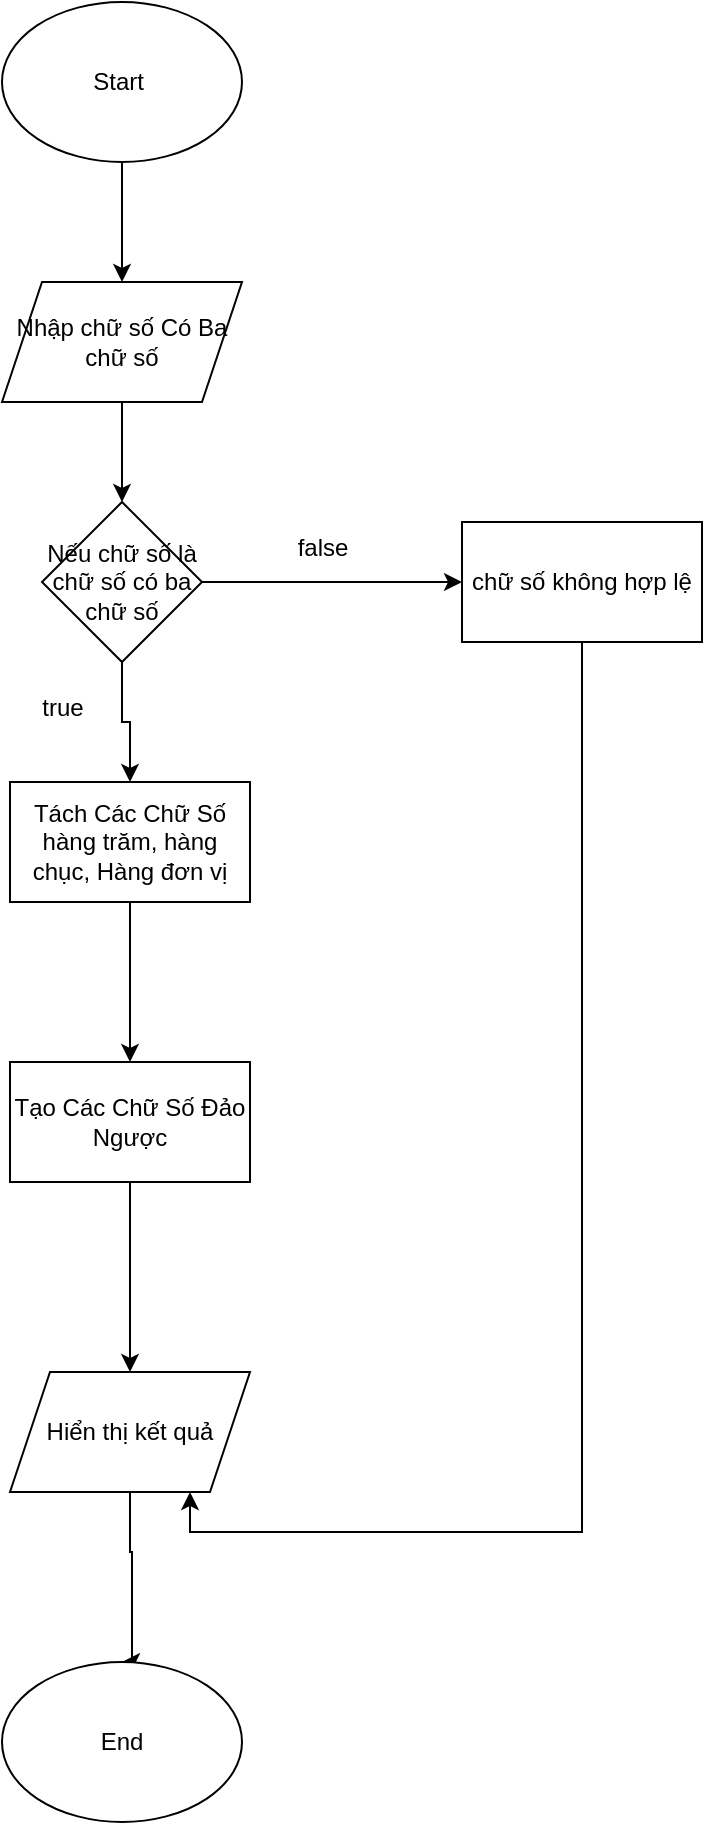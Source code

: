 <mxfile version="25.0.3">
  <diagram name="Trang-1" id="LfwZvAhBuyPUSsQ7puW-">
    <mxGraphModel dx="1006" dy="531" grid="1" gridSize="10" guides="1" tooltips="1" connect="1" arrows="1" fold="1" page="1" pageScale="1" pageWidth="827" pageHeight="1169" math="0" shadow="0">
      <root>
        <mxCell id="0" />
        <mxCell id="1" parent="0" />
        <mxCell id="RIav2LqQlY9Znl0bWKF9-3" value="" style="edgeStyle=orthogonalEdgeStyle;rounded=0;orthogonalLoop=1;jettySize=auto;html=1;entryX=0.5;entryY=0;entryDx=0;entryDy=0;" parent="1" source="RIav2LqQlY9Znl0bWKF9-1" target="W-L2czuYA-lN3ZXjWCzN-1" edge="1">
          <mxGeometry relative="1" as="geometry">
            <mxPoint x="410" y="410" as="targetPoint" />
          </mxGeometry>
        </mxCell>
        <mxCell id="RIav2LqQlY9Znl0bWKF9-1" value="Start&amp;nbsp;" style="ellipse;whiteSpace=wrap;html=1;" parent="1" vertex="1">
          <mxGeometry x="350" y="240" width="120" height="80" as="geometry" />
        </mxCell>
        <mxCell id="RIav2LqQlY9Znl0bWKF9-7" value="" style="edgeStyle=orthogonalEdgeStyle;rounded=0;orthogonalLoop=1;jettySize=auto;html=1;" parent="1" source="RIav2LqQlY9Znl0bWKF9-4" target="RIav2LqQlY9Znl0bWKF9-6" edge="1">
          <mxGeometry relative="1" as="geometry" />
        </mxCell>
        <mxCell id="RIav2LqQlY9Znl0bWKF9-4" value="Tách Các Chữ Số hàng trăm, hàng chục, Hàng đơn vị" style="rounded=0;whiteSpace=wrap;html=1;" parent="1" vertex="1">
          <mxGeometry x="354" y="630" width="120" height="60" as="geometry" />
        </mxCell>
        <mxCell id="RIav2LqQlY9Znl0bWKF9-9" value="" style="edgeStyle=orthogonalEdgeStyle;rounded=0;orthogonalLoop=1;jettySize=auto;html=1;entryX=0.5;entryY=0;entryDx=0;entryDy=0;" parent="1" source="RIav2LqQlY9Znl0bWKF9-6" target="W-L2czuYA-lN3ZXjWCzN-2" edge="1">
          <mxGeometry relative="1" as="geometry">
            <mxPoint x="414" y="910" as="targetPoint" />
          </mxGeometry>
        </mxCell>
        <mxCell id="RIav2LqQlY9Znl0bWKF9-6" value="Tạo Các Chữ Số Đảo Ngược" style="whiteSpace=wrap;html=1;rounded=0;" parent="1" vertex="1">
          <mxGeometry x="354" y="770" width="120" height="60" as="geometry" />
        </mxCell>
        <mxCell id="RIav2LqQlY9Znl0bWKF9-11" style="edgeStyle=orthogonalEdgeStyle;rounded=0;orthogonalLoop=1;jettySize=auto;html=1;exitX=0.5;exitY=1;exitDx=0;exitDy=0;entryX=0.5;entryY=0;entryDx=0;entryDy=0;" parent="1" source="W-L2czuYA-lN3ZXjWCzN-2" target="RIav2LqQlY9Znl0bWKF9-10" edge="1">
          <mxGeometry relative="1" as="geometry">
            <mxPoint x="414" y="970" as="sourcePoint" />
            <mxPoint x="414" y="1045" as="targetPoint" />
            <Array as="points">
              <mxPoint x="414" y="1015" />
              <mxPoint x="415" y="1015" />
              <mxPoint x="415" y="1070" />
            </Array>
          </mxGeometry>
        </mxCell>
        <mxCell id="RIav2LqQlY9Znl0bWKF9-10" value="End" style="ellipse;whiteSpace=wrap;html=1;" parent="1" vertex="1">
          <mxGeometry x="350" y="1070" width="120" height="80" as="geometry" />
        </mxCell>
        <mxCell id="W-L2czuYA-lN3ZXjWCzN-5" style="edgeStyle=orthogonalEdgeStyle;rounded=0;orthogonalLoop=1;jettySize=auto;html=1;exitX=0.5;exitY=1;exitDx=0;exitDy=0;entryX=0.5;entryY=0;entryDx=0;entryDy=0;" edge="1" parent="1" source="W-L2czuYA-lN3ZXjWCzN-1" target="W-L2czuYA-lN3ZXjWCzN-3">
          <mxGeometry relative="1" as="geometry" />
        </mxCell>
        <mxCell id="W-L2czuYA-lN3ZXjWCzN-1" value="Nhập chữ số Có Ba chữ số" style="shape=parallelogram;perimeter=parallelogramPerimeter;whiteSpace=wrap;html=1;fixedSize=1;" vertex="1" parent="1">
          <mxGeometry x="350" y="380" width="120" height="60" as="geometry" />
        </mxCell>
        <mxCell id="W-L2czuYA-lN3ZXjWCzN-2" value="Hiển thị kết quả" style="shape=parallelogram;perimeter=parallelogramPerimeter;whiteSpace=wrap;html=1;fixedSize=1;" vertex="1" parent="1">
          <mxGeometry x="354" y="925" width="120" height="60" as="geometry" />
        </mxCell>
        <mxCell id="W-L2czuYA-lN3ZXjWCzN-6" style="edgeStyle=orthogonalEdgeStyle;rounded=0;orthogonalLoop=1;jettySize=auto;html=1;exitX=0.5;exitY=1;exitDx=0;exitDy=0;entryX=0.5;entryY=0;entryDx=0;entryDy=0;" edge="1" parent="1" source="W-L2czuYA-lN3ZXjWCzN-3" target="RIav2LqQlY9Znl0bWKF9-4">
          <mxGeometry relative="1" as="geometry" />
        </mxCell>
        <mxCell id="W-L2czuYA-lN3ZXjWCzN-10" value="" style="edgeStyle=orthogonalEdgeStyle;rounded=0;orthogonalLoop=1;jettySize=auto;html=1;" edge="1" parent="1" source="W-L2czuYA-lN3ZXjWCzN-3" target="W-L2czuYA-lN3ZXjWCzN-9">
          <mxGeometry relative="1" as="geometry" />
        </mxCell>
        <mxCell id="W-L2czuYA-lN3ZXjWCzN-3" value="Nếu chữ số là chữ số có ba chữ số" style="rhombus;whiteSpace=wrap;html=1;" vertex="1" parent="1">
          <mxGeometry x="370" y="490" width="80" height="80" as="geometry" />
        </mxCell>
        <mxCell id="W-L2czuYA-lN3ZXjWCzN-7" value="true" style="text;html=1;align=center;verticalAlign=middle;resizable=0;points=[];autosize=1;strokeColor=none;fillColor=none;" vertex="1" parent="1">
          <mxGeometry x="360" y="578" width="40" height="30" as="geometry" />
        </mxCell>
        <mxCell id="W-L2czuYA-lN3ZXjWCzN-11" style="edgeStyle=orthogonalEdgeStyle;rounded=0;orthogonalLoop=1;jettySize=auto;html=1;exitX=0.5;exitY=1;exitDx=0;exitDy=0;entryX=0.75;entryY=1;entryDx=0;entryDy=0;" edge="1" parent="1" source="W-L2czuYA-lN3ZXjWCzN-9" target="W-L2czuYA-lN3ZXjWCzN-2">
          <mxGeometry relative="1" as="geometry" />
        </mxCell>
        <mxCell id="W-L2czuYA-lN3ZXjWCzN-9" value="chữ số không hợp lệ" style="whiteSpace=wrap;html=1;" vertex="1" parent="1">
          <mxGeometry x="580" y="500" width="120" height="60" as="geometry" />
        </mxCell>
        <mxCell id="W-L2czuYA-lN3ZXjWCzN-12" value="false" style="text;html=1;align=center;verticalAlign=middle;resizable=0;points=[];autosize=1;strokeColor=none;fillColor=none;" vertex="1" parent="1">
          <mxGeometry x="485" y="498" width="50" height="30" as="geometry" />
        </mxCell>
      </root>
    </mxGraphModel>
  </diagram>
</mxfile>
